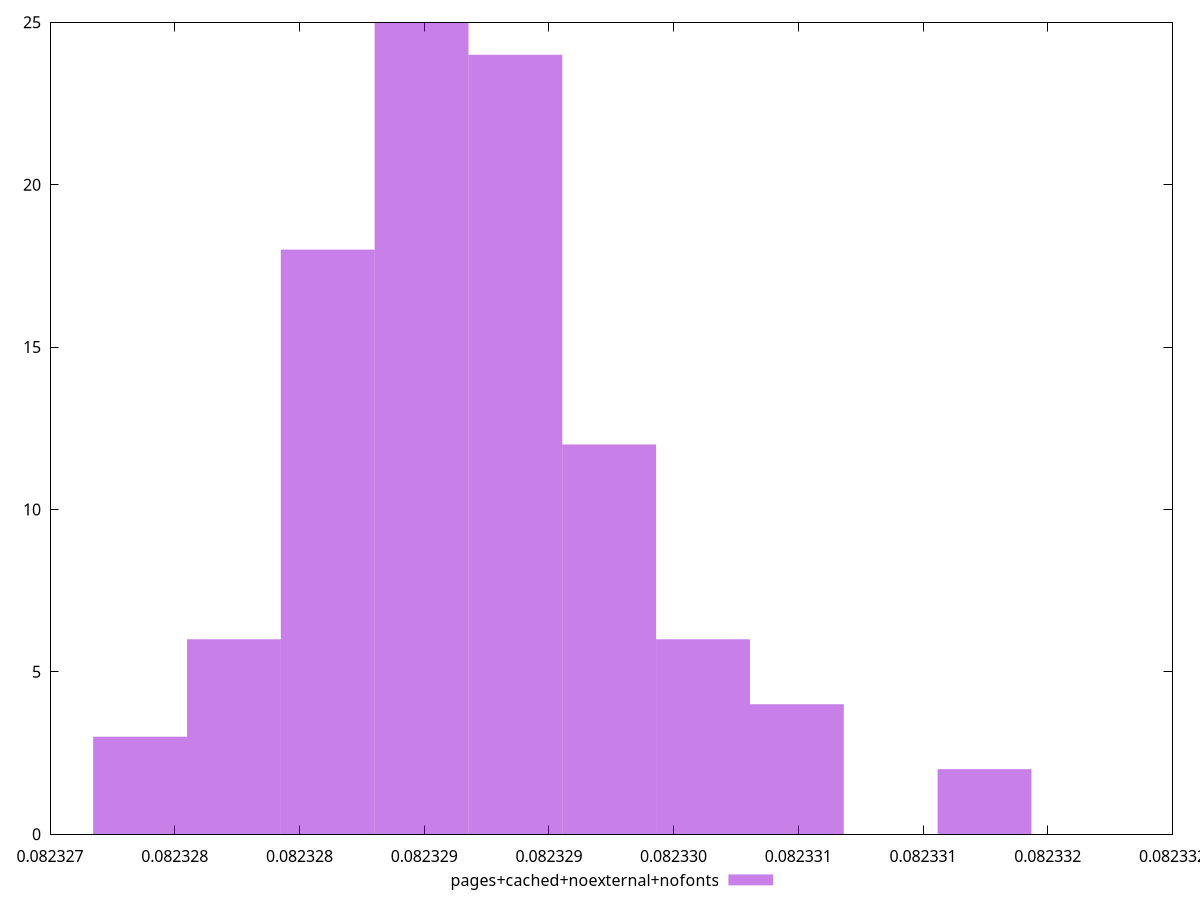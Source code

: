 $_pagesCachedNoexternalNofonts <<EOF
0.08232823716941443 6
0.0823293656542795 24
0.0823289894926578 25
0.08233011797752286 6
0.08232861333103611 18
0.08232974181590118 12
0.08233049413914456 4
0.08232786100779273 3
0.08233124646238793 2
EOF
set key outside below
set terminal pngcairo
set output "report_00005_2020-11-02T22-26-11.212Z/total-byte-weight/pages+cached+noexternal+nofonts//hist.png"
set yrange [0:25]
set boxwidth 3.761616216893341e-7
set style fill transparent solid 0.5 noborder
plot $_pagesCachedNoexternalNofonts title "pages+cached+noexternal+nofonts" with boxes ,